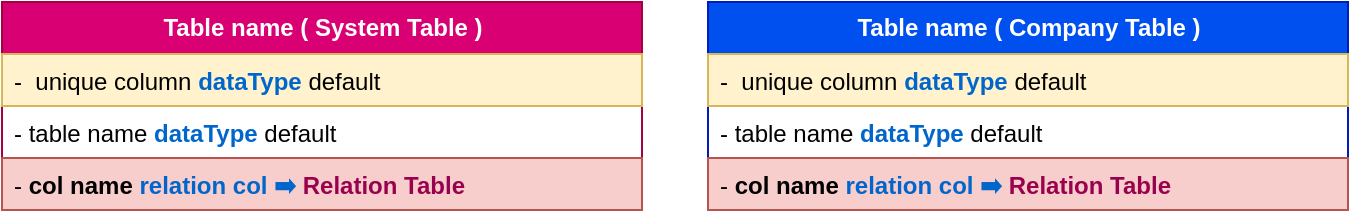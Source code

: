 <mxfile version="22.0.2" type="device" pages="2">
  <diagram name="Assets" id="9f46799a-70d6-7492-0946-bef42562c5a5">
    <mxGraphModel dx="1332" dy="572" grid="0" gridSize="10" guides="1" tooltips="1" connect="1" arrows="1" fold="1" page="1" pageScale="1" pageWidth="1100" pageHeight="850" background="none" math="0" shadow="0">
      <root>
        <mxCell id="0" />
        <mxCell id="1" parent="0" />
        <UserObject label="Table name ( System Table )" tooltip="hello&#xa;" id="4M7UUBKeH_7gtLSrfvq3-1">
          <mxCell style="swimlane;fontStyle=1;childLayout=stackLayout;horizontal=1;startSize=26;fillColor=#d80073;horizontalStack=0;resizeParent=1;resizeParentMax=0;resizeLast=0;collapsible=1;marginBottom=0;html=1;fontSize=12;strokeColor=#A50040;fontColor=#ffffff;connectable=1;allowArrows=1;treeFolding=0;treeMoving=0;comic=0;noLabel=0;portConstraintRotation=0;snapToPoint=0;fixDash=0;deletable=1;pointerEvents=1;moveCells=0;fixedWidth=0;autosize=0;" parent="1" vertex="1">
            <mxGeometry x="73" y="107" width="320" height="104" as="geometry">
              <mxRectangle x="540" y="230" width="70" height="30" as="alternateBounds" />
            </mxGeometry>
          </mxCell>
        </UserObject>
        <mxCell id="4M7UUBKeH_7gtLSrfvq3-29" value="-&amp;nbsp; unique column&amp;nbsp;&lt;b style=&quot;font-size: 12px;&quot;&gt;&lt;font color=&quot;#0066cc&quot; style=&quot;font-size: 12px;&quot;&gt;dataType&lt;/font&gt;&lt;/b&gt; default&amp;nbsp;" style="text;strokeColor=#d6b656;fillColor=#fff2cc;align=left;verticalAlign=top;spacingLeft=4;spacingRight=4;overflow=hidden;rotatable=0;points=[[0,0.5],[1,0.5]];portConstraint=eastwest;whiteSpace=wrap;html=1;fontSize=12;" parent="4M7UUBKeH_7gtLSrfvq3-1" vertex="1">
          <mxGeometry y="26" width="320" height="26" as="geometry" />
        </mxCell>
        <mxCell id="4M7UUBKeH_7gtLSrfvq3-3" value="- table name &lt;b style=&quot;font-size: 12px;&quot;&gt;&lt;font color=&quot;#0066cc&quot; style=&quot;font-size: 12px;&quot;&gt;dataType&lt;/font&gt;&lt;/b&gt; default&amp;nbsp;" style="text;strokeColor=none;fillColor=none;align=left;verticalAlign=top;spacingLeft=4;spacingRight=4;overflow=hidden;rotatable=0;points=[[0,0.5],[1,0.5]];portConstraint=eastwest;whiteSpace=wrap;html=1;fontSize=12;" parent="4M7UUBKeH_7gtLSrfvq3-1" vertex="1">
          <mxGeometry y="52" width="320" height="26" as="geometry" />
        </mxCell>
        <mxCell id="4M7UUBKeH_7gtLSrfvq3-28" value="- &lt;b style=&quot;font-size: 12px;&quot;&gt;col name&lt;/b&gt;&amp;nbsp;&lt;b style=&quot;font-size: 12px;&quot;&gt;&lt;font color=&quot;#0066cc&quot; style=&quot;font-size: 12px;&quot;&gt;relation col ➡️ &lt;/font&gt;&lt;font color=&quot;#99004d&quot; style=&quot;font-size: 12px;&quot;&gt;Relation Table&lt;/font&gt;&lt;/b&gt;" style="text;align=left;verticalAlign=top;spacingLeft=4;spacingRight=4;overflow=hidden;rotatable=0;points=[[0,0.5],[1,0.5]];portConstraint=eastwest;whiteSpace=wrap;html=1;fontSize=12;fillColor=#f8cecc;strokeColor=#b85450;" parent="4M7UUBKeH_7gtLSrfvq3-1" vertex="1">
          <mxGeometry y="78" width="320" height="26" as="geometry" />
        </mxCell>
        <mxCell id="4M7UUBKeH_7gtLSrfvq3-30" value="Table name ( Company Table )" style="swimlane;fontStyle=1;childLayout=stackLayout;horizontal=1;startSize=26;fillColor=#0050ef;horizontalStack=0;resizeParent=1;resizeParentMax=0;resizeLast=0;collapsible=1;marginBottom=0;html=1;fontSize=12;strokeColor=#001DBC;fontColor=#ffffff;" parent="1" vertex="1">
          <mxGeometry x="426" y="107" width="320" height="104" as="geometry">
            <mxRectangle x="540" y="230" width="70" height="30" as="alternateBounds" />
          </mxGeometry>
        </mxCell>
        <mxCell id="4M7UUBKeH_7gtLSrfvq3-31" value="-&amp;nbsp; unique column&amp;nbsp;&lt;b style=&quot;font-size: 12px;&quot;&gt;&lt;font color=&quot;#0066cc&quot; style=&quot;font-size: 12px;&quot;&gt;dataType&lt;/font&gt;&lt;/b&gt; default&amp;nbsp;" style="text;strokeColor=#d6b656;fillColor=#fff2cc;align=left;verticalAlign=top;spacingLeft=4;spacingRight=4;overflow=hidden;rotatable=0;points=[[0,0.5],[1,0.5]];portConstraint=eastwest;whiteSpace=wrap;html=1;fontSize=12;" parent="4M7UUBKeH_7gtLSrfvq3-30" vertex="1">
          <mxGeometry y="26" width="320" height="26" as="geometry" />
        </mxCell>
        <mxCell id="4M7UUBKeH_7gtLSrfvq3-32" value="- table name &lt;b style=&quot;font-size: 12px;&quot;&gt;&lt;font color=&quot;#0066cc&quot; style=&quot;font-size: 12px;&quot;&gt;dataType&lt;/font&gt;&lt;/b&gt; default&amp;nbsp;" style="text;strokeColor=none;fillColor=none;align=left;verticalAlign=top;spacingLeft=4;spacingRight=4;overflow=hidden;rotatable=0;points=[[0,0.5],[1,0.5]];portConstraint=eastwest;whiteSpace=wrap;html=1;fontSize=12;" parent="4M7UUBKeH_7gtLSrfvq3-30" vertex="1">
          <mxGeometry y="52" width="320" height="26" as="geometry" />
        </mxCell>
        <mxCell id="4M7UUBKeH_7gtLSrfvq3-33" value="- &lt;b style=&quot;font-size: 12px;&quot;&gt;col name&lt;/b&gt;&amp;nbsp;&lt;b style=&quot;font-size: 12px;&quot;&gt;&lt;font color=&quot;#0066cc&quot; style=&quot;font-size: 12px;&quot;&gt;relation col ➡️ &lt;/font&gt;&lt;font color=&quot;#99004d&quot; style=&quot;font-size: 12px;&quot;&gt;Relation Table&lt;/font&gt;&lt;/b&gt;" style="text;align=left;verticalAlign=top;spacingLeft=4;spacingRight=4;overflow=hidden;rotatable=0;points=[[0,0.5],[1,0.5]];portConstraint=eastwest;whiteSpace=wrap;html=1;fontSize=12;fillColor=#f8cecc;strokeColor=#b85450;" parent="4M7UUBKeH_7gtLSrfvq3-30" vertex="1">
          <mxGeometry y="78" width="320" height="26" as="geometry" />
        </mxCell>
      </root>
    </mxGraphModel>
  </diagram>
  <diagram id="nycTXvFWejoKrCQYOf3b" name="Plan">
    <mxGraphModel dx="1092" dy="572" grid="0" gridSize="10" guides="1" tooltips="1" connect="1" arrows="1" fold="1" page="1" pageScale="1" pageWidth="850" pageHeight="1100" math="0" shadow="0">
      <root>
        <mxCell id="0" />
        <mxCell id="1" parent="0" />
        <UserObject label="Permissions" tooltip="hello&#xa;" id="tQbZGNIawVq14bM7Uhbp-1">
          <mxCell style="swimlane;fontStyle=1;childLayout=stackLayout;horizontal=1;startSize=26;fillColor=#d80073;horizontalStack=0;resizeParent=1;resizeParentMax=0;resizeLast=0;collapsible=1;marginBottom=0;html=1;fontSize=12;strokeColor=#A50040;fontColor=#ffffff;connectable=1;allowArrows=1;treeFolding=0;treeMoving=0;comic=0;noLabel=0;portConstraintRotation=0;snapToPoint=0;fixDash=0;deletable=1;pointerEvents=1;moveCells=0;fixedWidth=0;autosize=0;" vertex="1" parent="1">
            <mxGeometry x="14" y="24" width="320" height="104" as="geometry">
              <mxRectangle x="540" y="230" width="70" height="30" as="alternateBounds" />
            </mxGeometry>
          </mxCell>
        </UserObject>
        <mxCell id="tQbZGNIawVq14bM7Uhbp-2" value="-&amp;nbsp; unique column&amp;nbsp;&lt;b style=&quot;font-size: 12px;&quot;&gt;&lt;font color=&quot;#0066cc&quot; style=&quot;font-size: 12px;&quot;&gt;dataType&lt;/font&gt;&lt;/b&gt; default&amp;nbsp;" style="text;strokeColor=#d6b656;fillColor=#fff2cc;align=left;verticalAlign=top;spacingLeft=4;spacingRight=4;overflow=hidden;rotatable=0;points=[[0,0.5],[1,0.5]];portConstraint=eastwest;whiteSpace=wrap;html=1;fontSize=12;" vertex="1" parent="tQbZGNIawVq14bM7Uhbp-1">
          <mxGeometry y="26" width="320" height="26" as="geometry" />
        </mxCell>
        <mxCell id="tQbZGNIawVq14bM7Uhbp-3" value="- table name &lt;b style=&quot;font-size: 12px;&quot;&gt;&lt;font color=&quot;#0066cc&quot; style=&quot;font-size: 12px;&quot;&gt;dataType&lt;/font&gt;&lt;/b&gt; default&amp;nbsp;" style="text;strokeColor=none;fillColor=none;align=left;verticalAlign=top;spacingLeft=4;spacingRight=4;overflow=hidden;rotatable=0;points=[[0,0.5],[1,0.5]];portConstraint=eastwest;whiteSpace=wrap;html=1;fontSize=12;" vertex="1" parent="tQbZGNIawVq14bM7Uhbp-1">
          <mxGeometry y="52" width="320" height="26" as="geometry" />
        </mxCell>
        <mxCell id="tQbZGNIawVq14bM7Uhbp-4" value="- &lt;b style=&quot;font-size: 12px;&quot;&gt;col name&lt;/b&gt;&amp;nbsp;&lt;b style=&quot;font-size: 12px;&quot;&gt;&lt;font color=&quot;#0066cc&quot; style=&quot;font-size: 12px;&quot;&gt;relation col ➡️ &lt;/font&gt;&lt;font color=&quot;#99004d&quot; style=&quot;font-size: 12px;&quot;&gt;Relation Table&lt;/font&gt;&lt;/b&gt;" style="text;align=left;verticalAlign=top;spacingLeft=4;spacingRight=4;overflow=hidden;rotatable=0;points=[[0,0.5],[1,0.5]];portConstraint=eastwest;whiteSpace=wrap;html=1;fontSize=12;fillColor=#f8cecc;strokeColor=#b85450;" vertex="1" parent="tQbZGNIawVq14bM7Uhbp-1">
          <mxGeometry y="78" width="320" height="26" as="geometry" />
        </mxCell>
        <UserObject label="permissions" tooltip="hello&#xa;" id="tQbZGNIawVq14bM7Uhbp-5">
          <mxCell style="swimlane;fontStyle=1;childLayout=stackLayout;horizontal=1;startSize=26;fillColor=#d80073;horizontalStack=0;resizeParent=1;resizeParentMax=0;resizeLast=0;collapsible=1;marginBottom=0;html=1;fontSize=12;strokeColor=#A50040;fontColor=#ffffff;connectable=1;allowArrows=1;treeFolding=0;treeMoving=0;comic=0;noLabel=0;portConstraintRotation=0;snapToPoint=0;fixDash=0;deletable=1;pointerEvents=1;moveCells=0;fixedWidth=0;autosize=0;" vertex="1" parent="1">
            <mxGeometry x="581" y="299" width="320" height="78" as="geometry">
              <mxRectangle x="540" y="230" width="70" height="30" as="alternateBounds" />
            </mxGeometry>
          </mxCell>
        </UserObject>
        <mxCell id="tQbZGNIawVq14bM7Uhbp-6" value="-&amp;nbsp; ID &lt;font color=&quot;#0066cc&quot;&gt;&lt;b&gt;BIGINT&amp;nbsp;&lt;/b&gt;&lt;/font&gt;AUTO_INCREMENT&amp;nbsp;" style="text;strokeColor=#d6b656;fillColor=#FFF2CC;align=left;verticalAlign=top;spacingLeft=4;spacingRight=4;overflow=hidden;rotatable=0;points=[[0,0.5],[1,0.5]];portConstraint=eastwest;whiteSpace=wrap;html=1;fontSize=12;" vertex="1" parent="tQbZGNIawVq14bM7Uhbp-5">
          <mxGeometry y="26" width="320" height="26" as="geometry" />
        </mxCell>
        <mxCell id="tQbZGNIawVq14bM7Uhbp-7" value="- name&amp;nbsp;&lt;b style=&quot;font-size: 12px;&quot;&gt;&lt;font color=&quot;#0066cc&quot; style=&quot;font-size: 12px;&quot;&gt;VARCHAR(255)&lt;/font&gt;&lt;/b&gt;&amp;nbsp;NOT NULL&amp;nbsp;" style="text;strokeColor=none;fillColor=none;align=left;verticalAlign=top;spacingLeft=4;spacingRight=4;overflow=hidden;rotatable=0;points=[[0,0.5],[1,0.5]];portConstraint=eastwest;whiteSpace=wrap;html=1;fontSize=12;" vertex="1" parent="tQbZGNIawVq14bM7Uhbp-5">
          <mxGeometry y="52" width="320" height="26" as="geometry" />
        </mxCell>
        <UserObject label="users" tooltip="hello&#xa;" id="tQbZGNIawVq14bM7Uhbp-9">
          <mxCell style="swimlane;fontStyle=1;childLayout=stackLayout;horizontal=1;startSize=26;fillColor=#d80073;horizontalStack=0;resizeParent=1;resizeParentMax=0;resizeLast=0;collapsible=1;marginBottom=0;html=1;fontSize=12;strokeColor=#A50040;fontColor=#ffffff;connectable=1;allowArrows=1;treeFolding=0;treeMoving=0;comic=0;noLabel=0;portConstraintRotation=0;snapToPoint=0;fixDash=0;deletable=1;pointerEvents=1;moveCells=0;fixedWidth=0;autosize=0;" vertex="1" parent="1">
            <mxGeometry x="581" y="534" width="320" height="208" as="geometry">
              <mxRectangle x="540" y="230" width="70" height="30" as="alternateBounds" />
            </mxGeometry>
          </mxCell>
        </UserObject>
        <mxCell id="tQbZGNIawVq14bM7Uhbp-10" value="-&amp;nbsp; ID &lt;font color=&quot;#0066cc&quot;&gt;&lt;b&gt;BIGINT&amp;nbsp;&lt;/b&gt;&lt;/font&gt;AUTO_INCREMENT&amp;nbsp;" style="text;strokeColor=#d6b656;fillColor=#fff2cc;align=left;verticalAlign=top;spacingLeft=4;spacingRight=4;overflow=hidden;rotatable=0;points=[[0,0.5],[1,0.5]];portConstraint=eastwest;whiteSpace=wrap;html=1;fontSize=12;" vertex="1" parent="tQbZGNIawVq14bM7Uhbp-9">
          <mxGeometry y="26" width="320" height="26" as="geometry" />
        </mxCell>
        <mxCell id="tQbZGNIawVq14bM7Uhbp-11" value="- name&amp;nbsp;&lt;b style=&quot;font-size: 12px;&quot;&gt;&lt;font color=&quot;#0066cc&quot; style=&quot;font-size: 12px;&quot;&gt;VARCHAR(255)&lt;/font&gt;&lt;/b&gt;&amp;nbsp;NOT NULL&amp;nbsp;" style="text;strokeColor=none;fillColor=none;align=left;verticalAlign=top;spacingLeft=4;spacingRight=4;overflow=hidden;rotatable=0;points=[[0,0.5],[1,0.5]];portConstraint=eastwest;whiteSpace=wrap;html=1;fontSize=12;" vertex="1" parent="tQbZGNIawVq14bM7Uhbp-9">
          <mxGeometry y="52" width="320" height="26" as="geometry" />
        </mxCell>
        <mxCell id="tQbZGNIawVq14bM7Uhbp-12" value="- email&amp;nbsp;&lt;b style=&quot;font-size: 12px;&quot;&gt;&lt;font color=&quot;#0066cc&quot; style=&quot;font-size: 12px;&quot;&gt;VARCHAR(255)&lt;/font&gt;&lt;/b&gt;&amp;nbsp;NOT NULL&amp;nbsp;" style="text;strokeColor=none;fillColor=#FFF2CC;align=left;verticalAlign=top;spacingLeft=4;spacingRight=4;overflow=hidden;rotatable=0;points=[[0,0.5],[1,0.5]];portConstraint=eastwest;whiteSpace=wrap;html=1;fontSize=12;" vertex="1" parent="tQbZGNIawVq14bM7Uhbp-9">
          <mxGeometry y="78" width="320" height="26" as="geometry" />
        </mxCell>
        <mxCell id="A5oTj3SeGrOK-9O7Y61l-2" value="-&amp;nbsp;email_verified_at&amp;nbsp;&lt;b style=&quot;background-color: initial;&quot;&gt;&lt;font color=&quot;#0066cc&quot;&gt;TIMESTAMP&lt;/font&gt;&lt;/b&gt;&lt;span style=&quot;background-color: initial;&quot;&gt;&amp;nbsp;DEFAULT NULL&amp;nbsp;&lt;/span&gt;" style="text;strokeColor=none;fillColor=none;align=left;verticalAlign=top;spacingLeft=4;spacingRight=4;overflow=hidden;rotatable=0;points=[[0,0.5],[1,0.5]];portConstraint=eastwest;whiteSpace=wrap;html=1;fontSize=12;" vertex="1" parent="tQbZGNIawVq14bM7Uhbp-9">
          <mxGeometry y="104" width="320" height="26" as="geometry" />
        </mxCell>
        <mxCell id="A5oTj3SeGrOK-9O7Y61l-3" value="-&amp;nbsp;remember_token&lt;span style=&quot;background-color: initial;&quot;&gt;&amp;nbsp;&lt;/span&gt;&lt;b style=&quot;background-color: initial;&quot;&gt;&lt;font color=&quot;#0066cc&quot;&gt;VARCHAR(255)&lt;/font&gt;&lt;/b&gt;&lt;span style=&quot;background-color: initial;&quot;&gt;&amp;nbsp;NOT NULL&amp;nbsp;&lt;/span&gt;" style="text;strokeColor=none;fillColor=none;align=left;verticalAlign=top;spacingLeft=4;spacingRight=4;overflow=hidden;rotatable=0;points=[[0,0.5],[1,0.5]];portConstraint=eastwest;whiteSpace=wrap;html=1;fontSize=12;" vertex="1" parent="tQbZGNIawVq14bM7Uhbp-9">
          <mxGeometry y="130" width="320" height="26" as="geometry" />
        </mxCell>
        <mxCell id="A5oTj3SeGrOK-9O7Y61l-4" value="- created_at&amp;nbsp;&lt;b style=&quot;border-color: var(--border-color); background-color: initial;&quot;&gt;&lt;font style=&quot;border-color: var(--border-color);&quot; color=&quot;#0066cc&quot;&gt;TIMESTAMP&amp;nbsp;&lt;/font&gt;&lt;/b&gt;&lt;span style=&quot;background-color: initial;&quot;&gt;DEFAULT NULL&amp;nbsp;&lt;/span&gt;" style="text;strokeColor=none;fillColor=none;align=left;verticalAlign=top;spacingLeft=4;spacingRight=4;overflow=hidden;rotatable=0;points=[[0,0.5],[1,0.5]];portConstraint=eastwest;whiteSpace=wrap;html=1;fontSize=12;" vertex="1" parent="tQbZGNIawVq14bM7Uhbp-9">
          <mxGeometry y="156" width="320" height="26" as="geometry" />
        </mxCell>
        <mxCell id="A5oTj3SeGrOK-9O7Y61l-5" value="- updated_at&amp;nbsp;&lt;b style=&quot;border-color: var(--border-color); background-color: initial;&quot;&gt;&lt;font style=&quot;border-color: var(--border-color);&quot; color=&quot;#0066cc&quot;&gt;TIMESTAMP&amp;nbsp;&lt;/font&gt;&lt;/b&gt;&lt;span style=&quot;background-color: initial;&quot;&gt;DEFAULT NULL&amp;nbsp;&lt;/span&gt;" style="text;strokeColor=none;fillColor=none;align=left;verticalAlign=top;spacingLeft=4;spacingRight=4;overflow=hidden;rotatable=0;points=[[0,0.5],[1,0.5]];portConstraint=eastwest;whiteSpace=wrap;html=1;fontSize=12;" vertex="1" parent="tQbZGNIawVq14bM7Uhbp-9">
          <mxGeometry y="182" width="320" height="26" as="geometry" />
        </mxCell>
      </root>
    </mxGraphModel>
  </diagram>
</mxfile>
